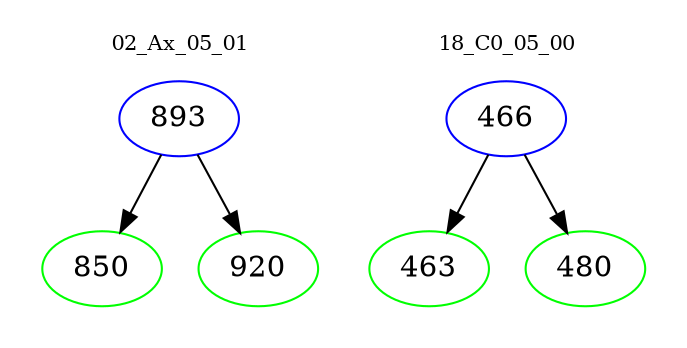 digraph{
subgraph cluster_0 {
color = white
label = "02_Ax_05_01";
fontsize=10;
T0_893 [label="893", color="blue"]
T0_893 -> T0_850 [color="black"]
T0_850 [label="850", color="green"]
T0_893 -> T0_920 [color="black"]
T0_920 [label="920", color="green"]
}
subgraph cluster_1 {
color = white
label = "18_C0_05_00";
fontsize=10;
T1_466 [label="466", color="blue"]
T1_466 -> T1_463 [color="black"]
T1_463 [label="463", color="green"]
T1_466 -> T1_480 [color="black"]
T1_480 [label="480", color="green"]
}
}
